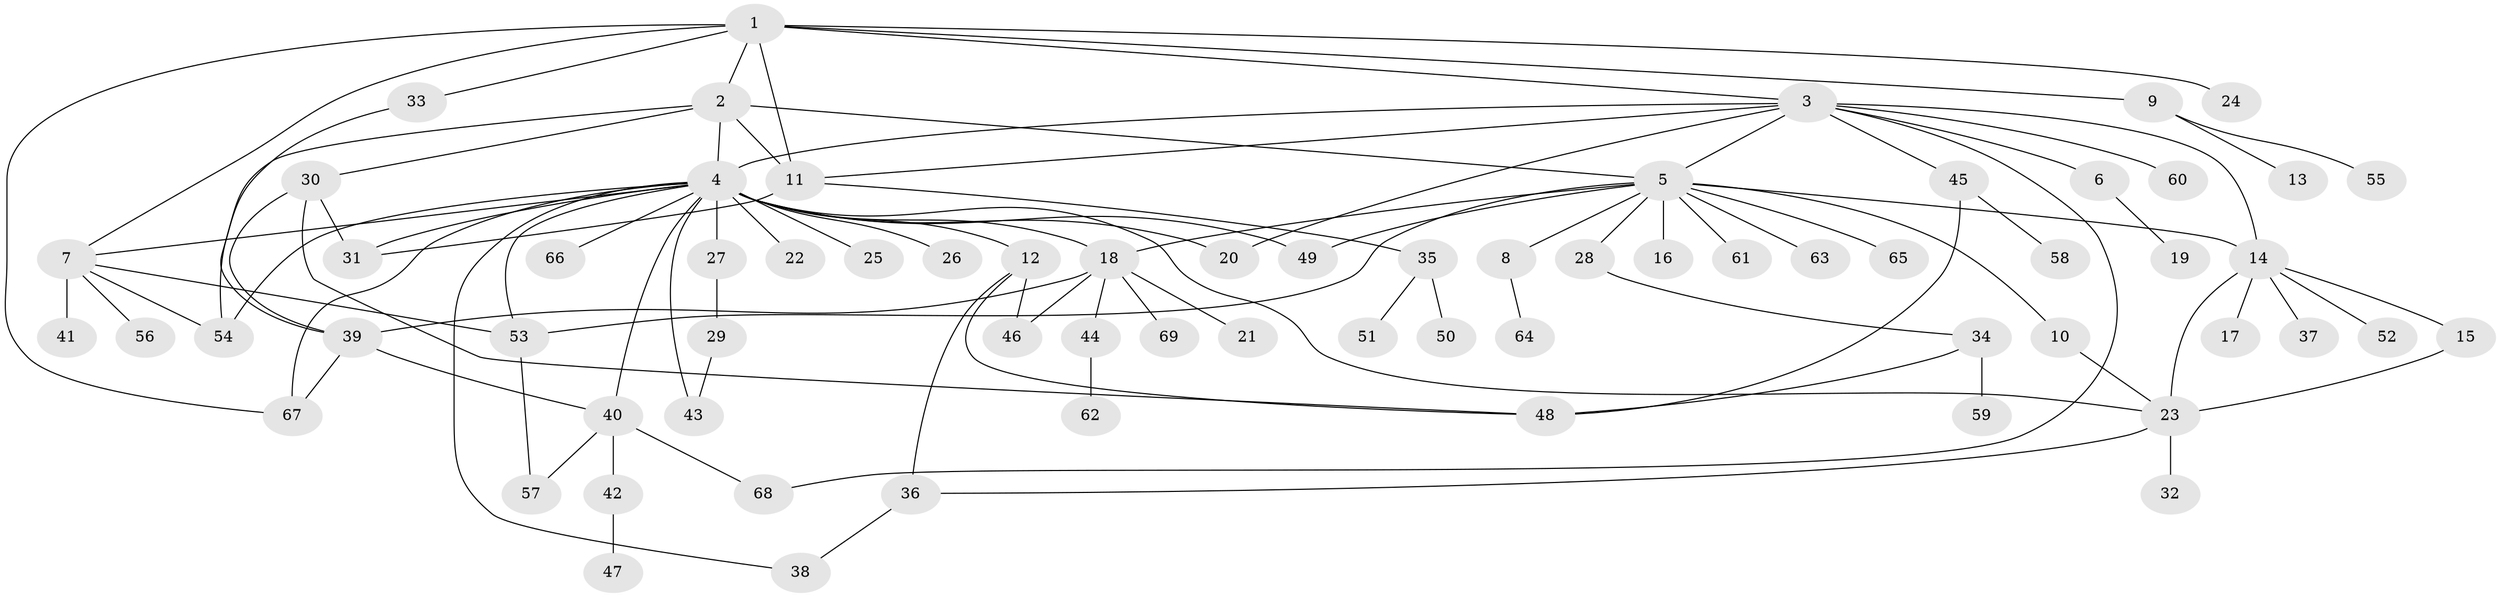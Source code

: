 // original degree distribution, {9: 0.02040816326530612, 7: 0.01020408163265306, 11: 0.01020408163265306, 21: 0.01020408163265306, 1: 0.46938775510204084, 15: 0.01020408163265306, 2: 0.21428571428571427, 6: 0.04081632653061224, 3: 0.11224489795918367, 4: 0.08163265306122448, 10: 0.01020408163265306, 5: 0.01020408163265306}
// Generated by graph-tools (version 1.1) at 2025/50/03/04/25 22:50:43]
// undirected, 69 vertices, 100 edges
graph export_dot {
  node [color=gray90,style=filled];
  1;
  2;
  3;
  4;
  5;
  6;
  7;
  8;
  9;
  10;
  11;
  12;
  13;
  14;
  15;
  16;
  17;
  18;
  19;
  20;
  21;
  22;
  23;
  24;
  25;
  26;
  27;
  28;
  29;
  30;
  31;
  32;
  33;
  34;
  35;
  36;
  37;
  38;
  39;
  40;
  41;
  42;
  43;
  44;
  45;
  46;
  47;
  48;
  49;
  50;
  51;
  52;
  53;
  54;
  55;
  56;
  57;
  58;
  59;
  60;
  61;
  62;
  63;
  64;
  65;
  66;
  67;
  68;
  69;
  1 -- 2 [weight=1.0];
  1 -- 3 [weight=1.0];
  1 -- 7 [weight=1.0];
  1 -- 9 [weight=1.0];
  1 -- 11 [weight=1.0];
  1 -- 24 [weight=1.0];
  1 -- 33 [weight=1.0];
  1 -- 67 [weight=1.0];
  2 -- 4 [weight=1.0];
  2 -- 5 [weight=1.0];
  2 -- 11 [weight=1.0];
  2 -- 30 [weight=1.0];
  2 -- 54 [weight=1.0];
  3 -- 4 [weight=1.0];
  3 -- 5 [weight=1.0];
  3 -- 6 [weight=1.0];
  3 -- 11 [weight=1.0];
  3 -- 14 [weight=1.0];
  3 -- 20 [weight=1.0];
  3 -- 45 [weight=1.0];
  3 -- 60 [weight=1.0];
  3 -- 68 [weight=1.0];
  4 -- 7 [weight=1.0];
  4 -- 12 [weight=1.0];
  4 -- 18 [weight=1.0];
  4 -- 20 [weight=1.0];
  4 -- 22 [weight=1.0];
  4 -- 23 [weight=1.0];
  4 -- 25 [weight=1.0];
  4 -- 26 [weight=1.0];
  4 -- 27 [weight=1.0];
  4 -- 31 [weight=1.0];
  4 -- 38 [weight=1.0];
  4 -- 40 [weight=1.0];
  4 -- 43 [weight=1.0];
  4 -- 49 [weight=1.0];
  4 -- 53 [weight=1.0];
  4 -- 54 [weight=1.0];
  4 -- 66 [weight=1.0];
  4 -- 67 [weight=1.0];
  5 -- 8 [weight=1.0];
  5 -- 10 [weight=1.0];
  5 -- 14 [weight=1.0];
  5 -- 16 [weight=1.0];
  5 -- 18 [weight=1.0];
  5 -- 28 [weight=1.0];
  5 -- 49 [weight=1.0];
  5 -- 53 [weight=1.0];
  5 -- 61 [weight=1.0];
  5 -- 63 [weight=1.0];
  5 -- 65 [weight=1.0];
  6 -- 19 [weight=1.0];
  7 -- 41 [weight=1.0];
  7 -- 53 [weight=1.0];
  7 -- 54 [weight=1.0];
  7 -- 56 [weight=1.0];
  8 -- 64 [weight=1.0];
  9 -- 13 [weight=1.0];
  9 -- 55 [weight=1.0];
  10 -- 23 [weight=1.0];
  11 -- 31 [weight=1.0];
  11 -- 35 [weight=1.0];
  12 -- 36 [weight=1.0];
  12 -- 46 [weight=1.0];
  12 -- 48 [weight=1.0];
  14 -- 15 [weight=1.0];
  14 -- 17 [weight=1.0];
  14 -- 23 [weight=2.0];
  14 -- 37 [weight=1.0];
  14 -- 52 [weight=1.0];
  15 -- 23 [weight=1.0];
  18 -- 21 [weight=1.0];
  18 -- 39 [weight=2.0];
  18 -- 44 [weight=1.0];
  18 -- 46 [weight=1.0];
  18 -- 69 [weight=1.0];
  23 -- 32 [weight=1.0];
  23 -- 36 [weight=1.0];
  27 -- 29 [weight=1.0];
  28 -- 34 [weight=1.0];
  29 -- 43 [weight=1.0];
  30 -- 31 [weight=1.0];
  30 -- 39 [weight=1.0];
  30 -- 48 [weight=1.0];
  33 -- 39 [weight=1.0];
  34 -- 48 [weight=1.0];
  34 -- 59 [weight=1.0];
  35 -- 50 [weight=1.0];
  35 -- 51 [weight=1.0];
  36 -- 38 [weight=1.0];
  39 -- 40 [weight=1.0];
  39 -- 67 [weight=1.0];
  40 -- 42 [weight=1.0];
  40 -- 57 [weight=1.0];
  40 -- 68 [weight=1.0];
  42 -- 47 [weight=1.0];
  44 -- 62 [weight=1.0];
  45 -- 48 [weight=1.0];
  45 -- 58 [weight=1.0];
  53 -- 57 [weight=1.0];
}
